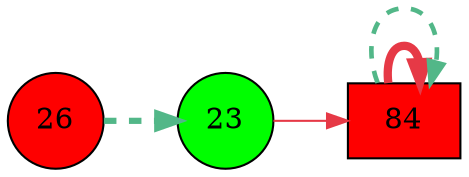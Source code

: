 digraph G{
rankdir=LR;
26 [style=filled, shape=circle, fillcolor="#fe0000", label="26"];
84 [style=filled, shape=box, fillcolor="#fe0000", label="84"];
23 [style=filled, shape=circle, fillcolor="#00fe00", label="23"];
84 -> 84 [color="#e63946",penwidth=4.00];
23 -> 84 [color="#e63946",penwidth=1.00];
84 -> 84 [color="#52b788",style=dashed,penwidth=2.23];
26 -> 23 [color="#52b788",style=dashed,penwidth=3.00];
}